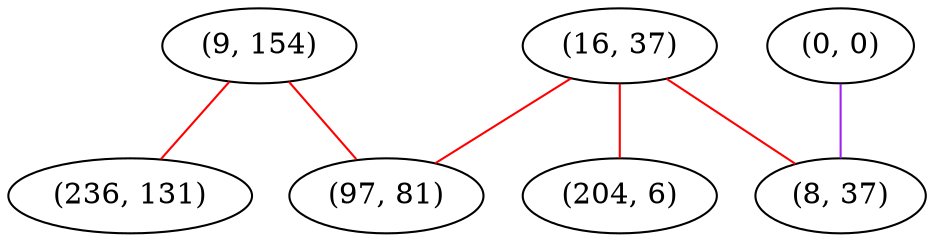 graph "" {
"(9, 154)";
"(0, 0)";
"(16, 37)";
"(97, 81)";
"(204, 6)";
"(8, 37)";
"(236, 131)";
"(9, 154)" -- "(97, 81)"  [color=red, key=0, weight=1];
"(9, 154)" -- "(236, 131)"  [color=red, key=0, weight=1];
"(0, 0)" -- "(8, 37)"  [color=purple, key=0, weight=4];
"(16, 37)" -- "(8, 37)"  [color=red, key=0, weight=1];
"(16, 37)" -- "(97, 81)"  [color=red, key=0, weight=1];
"(16, 37)" -- "(204, 6)"  [color=red, key=0, weight=1];
}
